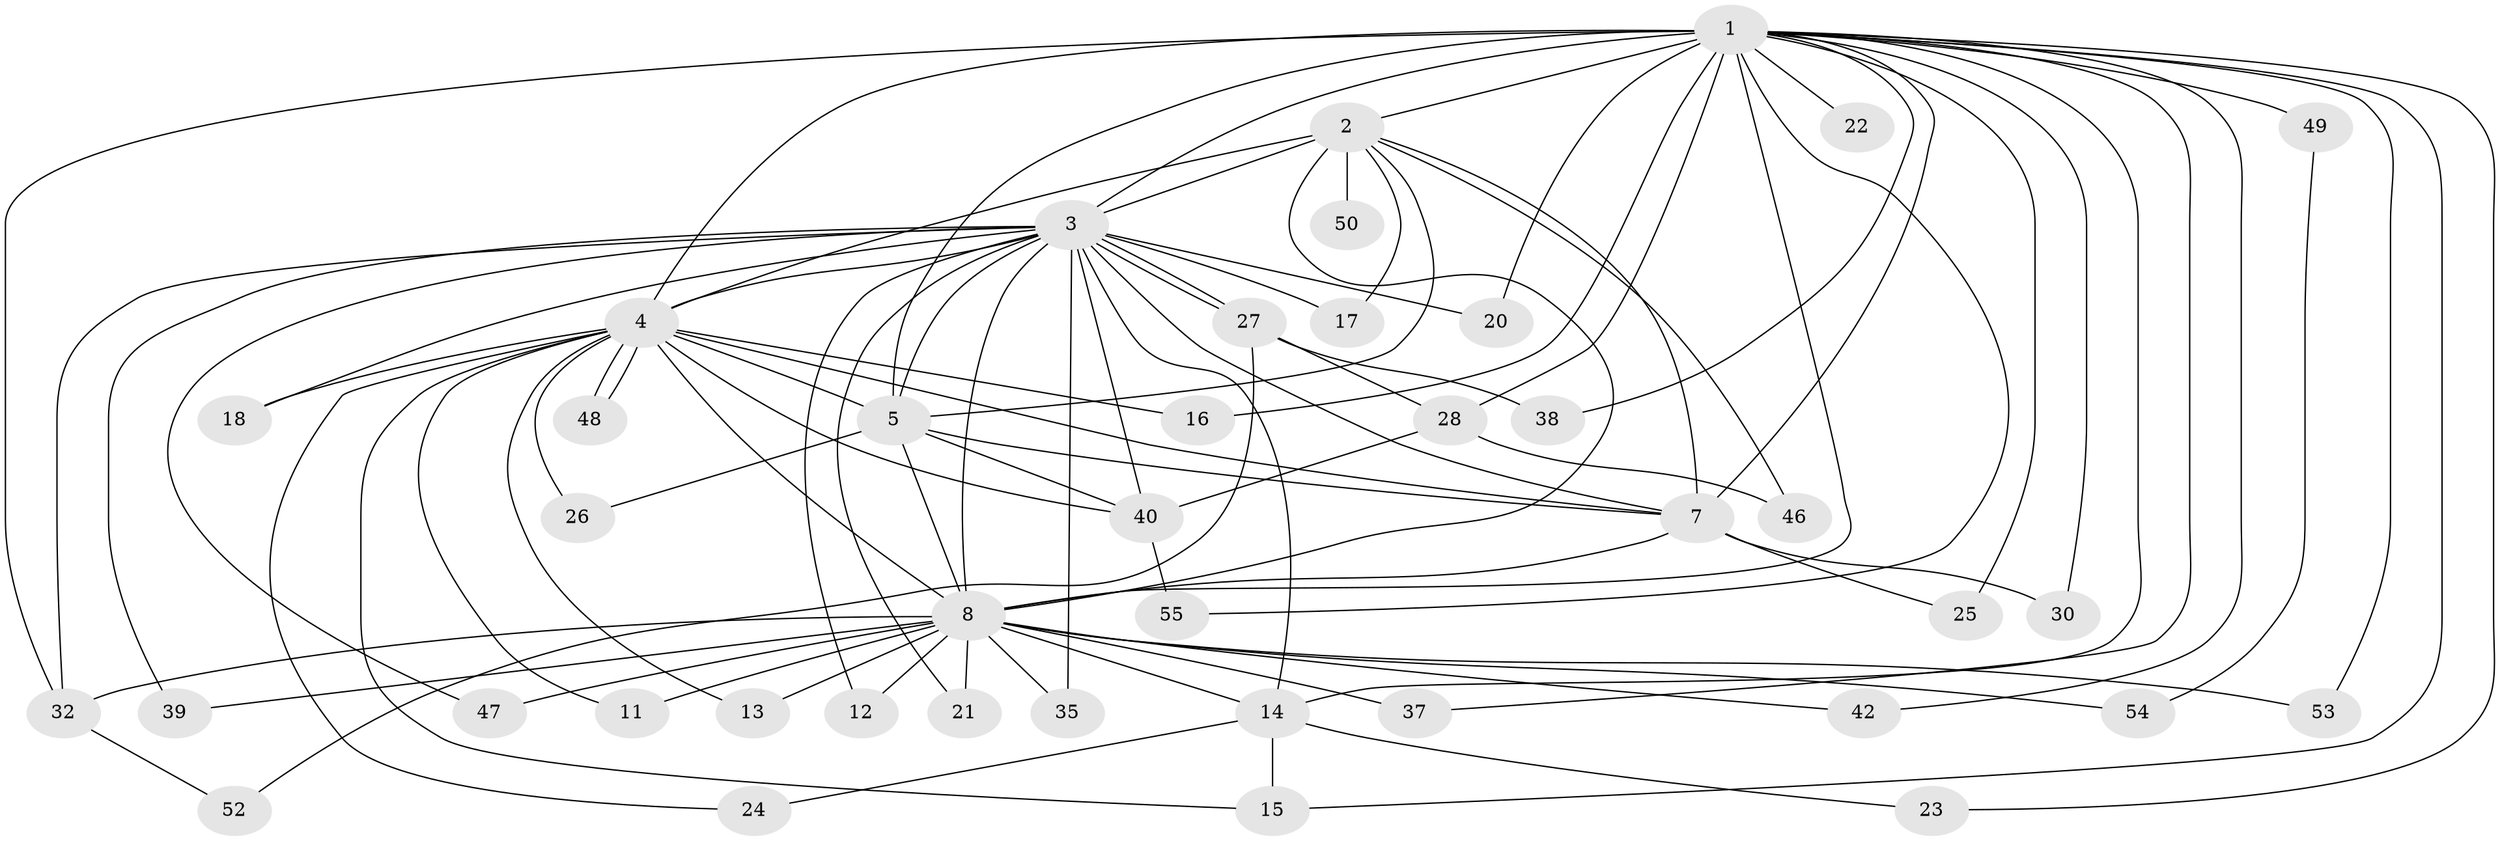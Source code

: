 // Generated by graph-tools (version 1.1) at 2025/51/02/27/25 19:51:47]
// undirected, 41 vertices, 91 edges
graph export_dot {
graph [start="1"]
  node [color=gray90,style=filled];
  1 [super="+6"];
  2 [super="+19"];
  3 [super="+10"];
  4 [super="+31"];
  5 [super="+34"];
  7 [super="+29"];
  8 [super="+9"];
  11;
  12;
  13;
  14 [super="+33"];
  15 [super="+51"];
  16;
  17;
  18;
  20;
  21;
  22;
  23;
  24;
  25 [super="+44"];
  26;
  27 [super="+36"];
  28 [super="+45"];
  30;
  32 [super="+41"];
  35;
  37;
  38;
  39;
  40 [super="+43"];
  42;
  46;
  47;
  48;
  49;
  50;
  52;
  53;
  54;
  55;
  1 -- 2 [weight=2];
  1 -- 3 [weight=4];
  1 -- 4 [weight=2];
  1 -- 5 [weight=2];
  1 -- 7 [weight=3];
  1 -- 8 [weight=4];
  1 -- 16;
  1 -- 25 [weight=2];
  1 -- 30;
  1 -- 42;
  1 -- 49 [weight=2];
  1 -- 53;
  1 -- 15;
  1 -- 20;
  1 -- 22;
  1 -- 23;
  1 -- 28;
  1 -- 32;
  1 -- 37;
  1 -- 38;
  1 -- 55;
  1 -- 14;
  2 -- 3 [weight=3];
  2 -- 4;
  2 -- 5;
  2 -- 7;
  2 -- 8 [weight=2];
  2 -- 17;
  2 -- 46;
  2 -- 50 [weight=2];
  3 -- 4 [weight=2];
  3 -- 5 [weight=2];
  3 -- 7 [weight=2];
  3 -- 8 [weight=4];
  3 -- 12;
  3 -- 17;
  3 -- 20;
  3 -- 27 [weight=2];
  3 -- 27;
  3 -- 35;
  3 -- 40;
  3 -- 47;
  3 -- 39;
  3 -- 14;
  3 -- 18;
  3 -- 21;
  3 -- 32;
  4 -- 5 [weight=2];
  4 -- 7;
  4 -- 8 [weight=2];
  4 -- 11;
  4 -- 13;
  4 -- 16;
  4 -- 18;
  4 -- 24;
  4 -- 26;
  4 -- 40;
  4 -- 48;
  4 -- 48;
  4 -- 15;
  5 -- 7;
  5 -- 8 [weight=2];
  5 -- 26;
  5 -- 40;
  7 -- 8 [weight=2];
  7 -- 30;
  7 -- 25;
  8 -- 11;
  8 -- 13;
  8 -- 14;
  8 -- 37;
  8 -- 53;
  8 -- 32;
  8 -- 35;
  8 -- 39;
  8 -- 42;
  8 -- 12;
  8 -- 47;
  8 -- 21;
  8 -- 54;
  14 -- 15;
  14 -- 23;
  14 -- 24;
  27 -- 28;
  27 -- 52;
  27 -- 38;
  28 -- 40;
  28 -- 46;
  32 -- 52;
  40 -- 55;
  49 -- 54;
}
